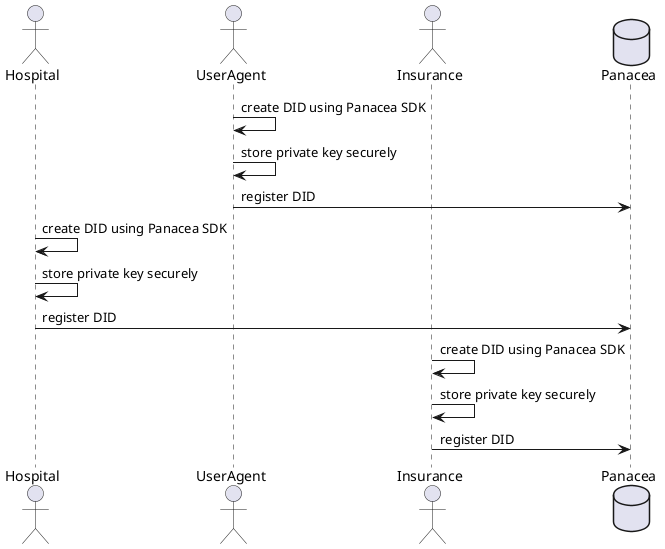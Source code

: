 @startuml

actor Hospital
actor UserAgent
actor Insurance
database Panacea

UserAgent -> UserAgent : create DID using Panacea SDK
UserAgent -> UserAgent : store private key securely
UserAgent -> Panacea : register DID
Hospital -> Hospital : create DID using Panacea SDK
Hospital -> Hospital : store private key securely
Hospital -> Panacea : register DID
Insurance -> Insurance : create DID using Panacea SDK
Insurance -> Insurance : store private key securely
Insurance -> Panacea : register DID

@enduml
